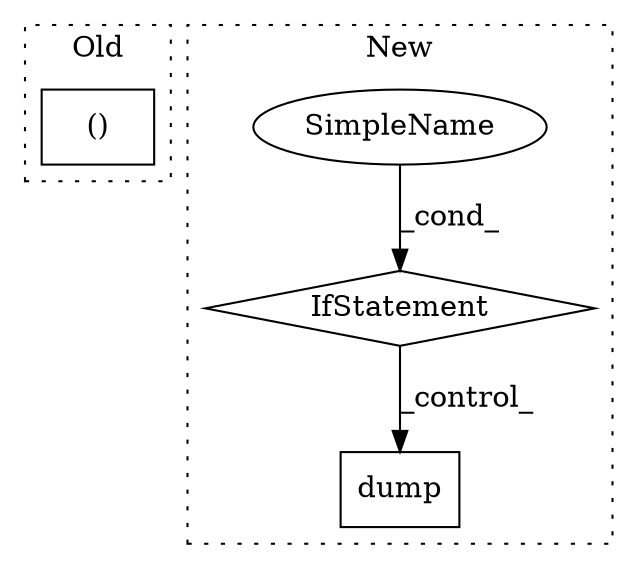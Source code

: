 digraph G {
subgraph cluster0 {
1 [label="()" a="106" s="8948" l="28" shape="box"];
label = "Old";
style="dotted";
}
subgraph cluster1 {
2 [label="dump" a="32" s="11716,11749" l="5,1" shape="box"];
3 [label="IfStatement" a="25" s="11535,11554" l="4,2" shape="diamond"];
4 [label="SimpleName" a="42" s="" l="" shape="ellipse"];
label = "New";
style="dotted";
}
3 -> 2 [label="_control_"];
4 -> 3 [label="_cond_"];
}